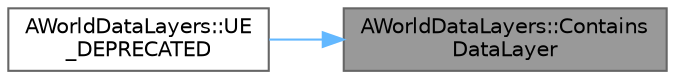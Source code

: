 digraph "AWorldDataLayers::ContainsDataLayer"
{
 // INTERACTIVE_SVG=YES
 // LATEX_PDF_SIZE
  bgcolor="transparent";
  edge [fontname=Helvetica,fontsize=10,labelfontname=Helvetica,labelfontsize=10];
  node [fontname=Helvetica,fontsize=10,shape=box,height=0.2,width=0.4];
  rankdir="RL";
  Node1 [id="Node000001",label="AWorldDataLayers::Contains\lDataLayer",height=0.2,width=0.4,color="gray40", fillcolor="grey60", style="filled", fontcolor="black",tooltip=" "];
  Node1 -> Node2 [id="edge1_Node000001_Node000002",dir="back",color="steelblue1",style="solid",tooltip=" "];
  Node2 [id="Node000002",label="AWorldDataLayers::UE\l_DEPRECATED",height=0.2,width=0.4,color="grey40", fillcolor="white", style="filled",URL="$d8/dbc/classAWorldDataLayers.html#a8a93011eed7da16177b63e1f2e4a4b02",tooltip=" "];
}

